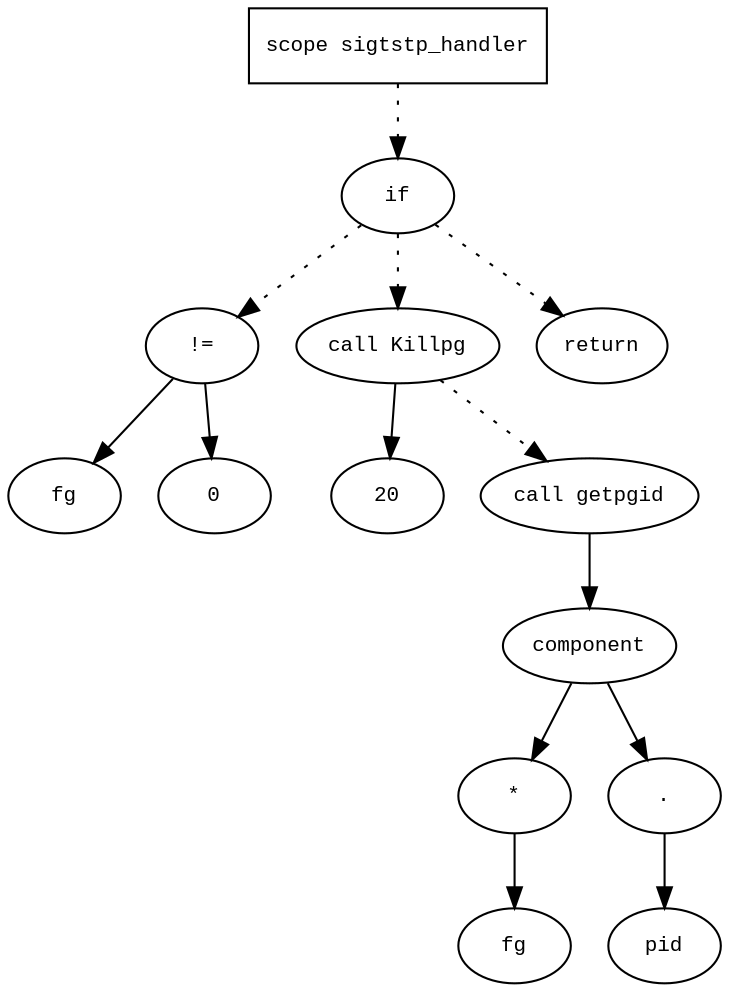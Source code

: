 digraph AST {
  graph [fontname="Times New Roman",fontsize=10];
  node  [fontname="Courier New",fontsize=10];
  edge  [fontname="Times New Roman",fontsize=10];

  node1 [label="scope sigtstp_handler",shape=box];
  node2 [label="if",shape=ellipse];
  node1 -> node2 [style=dotted];
  node3 [label="!=",shape=ellipse];
  node4 [label="fg",shape=ellipse];
  node3 -> node4;
  node5 [label="0",shape=ellipse];
  node3 -> node5;
  node2 -> node3 [style=dotted];
  node6 [label="call Killpg",shape=ellipse];
  node7 [label="20",shape=ellipse];
  node6 -> node7;
  node8 [label="call getpgid",shape=ellipse];
  node9 [label="component",shape=ellipse];
  node8 -> node9;
  node10 [label="*",shape=ellipse];
  node11 [label="fg",shape=ellipse];
  node10 -> node11;
  node9 -> node10;
  node12 [label=".",shape=ellipse];
  node9 -> node12;
  node13 [label="pid",shape=ellipse];
  node12 -> node13;
  node6 -> node8 [style=dotted];
  node2 -> node6 [style=dotted];
  node14 [label="return",shape=ellipse];
  node2 -> node14 [style=dotted];
} 